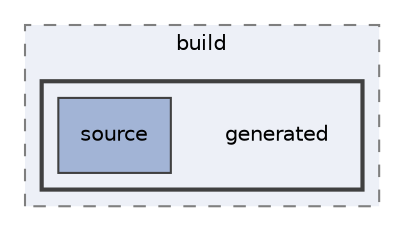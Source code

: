 digraph "C:/Users/Ydrani/AndroidStudioProjects/android_mediatek/app/build/generated"
{
 // LATEX_PDF_SIZE
  edge [fontname="Helvetica",fontsize="10",labelfontname="Helvetica",labelfontsize="10"];
  node [fontname="Helvetica",fontsize="10",shape=record];
  compound=true
  subgraph clusterdir_fe247ce0d3534385f577cc60262e8db3 {
    graph [ bgcolor="#edf0f7", pencolor="grey50", style="filled,dashed,", label="build", fontname="Helvetica", fontsize="10", URL="dir_fe247ce0d3534385f577cc60262e8db3.html"]
  subgraph clusterdir_dafcfa1553ff09cccd7c8e4207996bd0 {
    graph [ bgcolor="#edf0f7", pencolor="grey25", style="filled,bold,", label="", fontname="Helvetica", fontsize="10", URL="dir_dafcfa1553ff09cccd7c8e4207996bd0.html"]
    dir_dafcfa1553ff09cccd7c8e4207996bd0 [shape=plaintext, label="generated"];
  dir_26233ac78a5c85713fa0aaa2816e807e [shape=box, label="source", style="filled,", fillcolor="#a2b4d6", color="grey25", URL="dir_26233ac78a5c85713fa0aaa2816e807e.html"];
  }
  }
}
